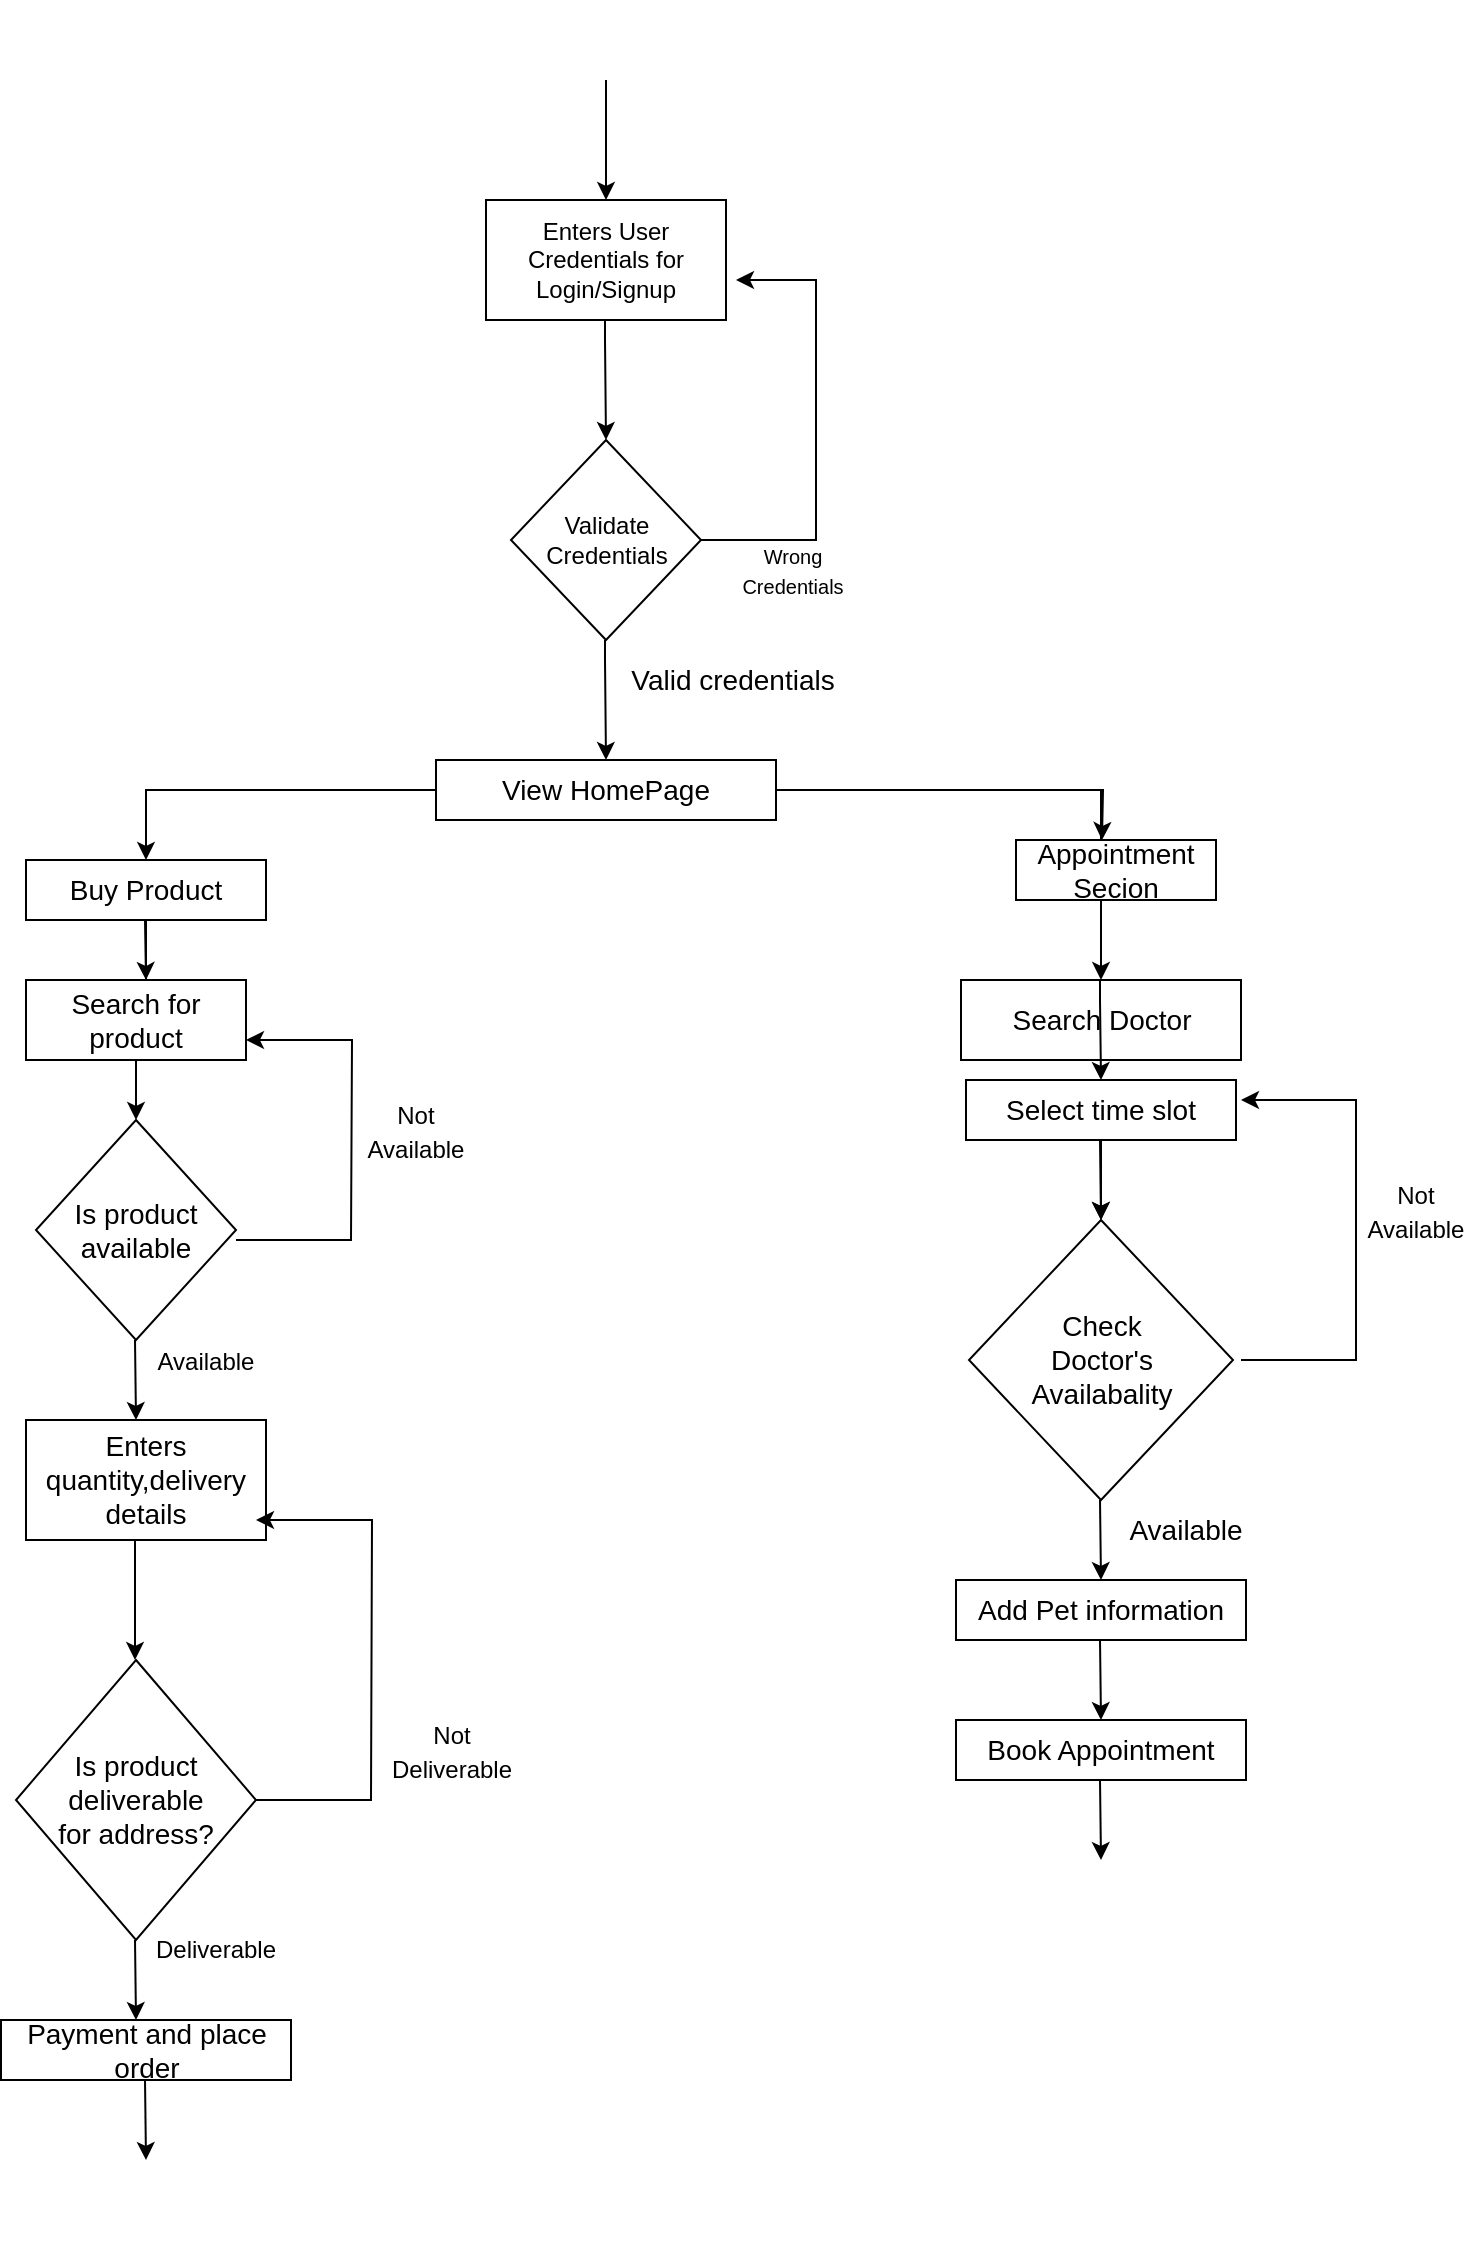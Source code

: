 <mxfile version="15.9.4" type="github">
  <diagram id="dZjqcPs-gwaTEHIOecjV" name="Page-1">
    <mxGraphModel dx="1041" dy="437" grid="1" gridSize="10" guides="1" tooltips="1" connect="1" arrows="1" fold="1" page="1" pageScale="1" pageWidth="850" pageHeight="1100" math="0" shadow="0">
      <root>
        <mxCell id="0" />
        <mxCell id="1" parent="0" />
        <mxCell id="6ge-q-GDThWXUt3xkh55-2" value="Enters User Credentials for Login/Signup" style="rounded=0;whiteSpace=wrap;html=1;" vertex="1" parent="1">
          <mxGeometry x="335" y="160" width="120" height="60" as="geometry" />
        </mxCell>
        <mxCell id="6ge-q-GDThWXUt3xkh55-3" value="" style="endArrow=classic;html=1;rounded=0;entryX=0.5;entryY=0;entryDx=0;entryDy=0;" edge="1" parent="1" target="6ge-q-GDThWXUt3xkh55-2">
          <mxGeometry width="50" height="50" relative="1" as="geometry">
            <mxPoint x="395" y="100" as="sourcePoint" />
            <mxPoint x="520" y="70" as="targetPoint" />
            <Array as="points">
              <mxPoint x="395" y="120" />
              <mxPoint x="395" y="130" />
            </Array>
          </mxGeometry>
        </mxCell>
        <mxCell id="6ge-q-GDThWXUt3xkh55-4" value="" style="endArrow=classic;html=1;rounded=0;exitX=0.5;exitY=1;exitDx=0;exitDy=0;" edge="1" parent="1">
          <mxGeometry width="50" height="50" relative="1" as="geometry">
            <mxPoint x="394.5" y="230" as="sourcePoint" />
            <mxPoint x="395" y="280" as="targetPoint" />
            <Array as="points">
              <mxPoint x="394.5" y="220" />
              <mxPoint x="394.5" y="230" />
            </Array>
          </mxGeometry>
        </mxCell>
        <mxCell id="6ge-q-GDThWXUt3xkh55-5" value="&lt;div&gt;Validate&lt;/div&gt;&lt;div&gt;Credentials&lt;br&gt;&lt;/div&gt;" style="rhombus;whiteSpace=wrap;html=1;" vertex="1" parent="1">
          <mxGeometry x="347.5" y="280" width="95" height="100" as="geometry" />
        </mxCell>
        <mxCell id="6ge-q-GDThWXUt3xkh55-9" value="&lt;div&gt;&lt;font style=&quot;font-size: 10px&quot;&gt;Wrong&lt;/font&gt;&lt;/div&gt;&lt;div&gt;&lt;font style=&quot;font-size: 10px&quot;&gt;Credentials&lt;br&gt;&lt;/font&gt;&lt;/div&gt;" style="text;html=1;align=center;verticalAlign=middle;resizable=0;points=[];autosize=1;strokeColor=none;fillColor=none;" vertex="1" parent="1">
          <mxGeometry x="452.5" y="325" width="70" height="40" as="geometry" />
        </mxCell>
        <mxCell id="6ge-q-GDThWXUt3xkh55-10" value="" style="endArrow=classic;html=1;rounded=0;exitX=0.5;exitY=1;exitDx=0;exitDy=0;" edge="1" parent="1">
          <mxGeometry width="50" height="50" relative="1" as="geometry">
            <mxPoint x="394.5" y="390" as="sourcePoint" />
            <mxPoint x="395" y="440" as="targetPoint" />
            <Array as="points">
              <mxPoint x="394.5" y="380" />
              <mxPoint x="394.5" y="390" />
            </Array>
          </mxGeometry>
        </mxCell>
        <mxCell id="6ge-q-GDThWXUt3xkh55-25" value="" style="edgeStyle=orthogonalEdgeStyle;rounded=0;orthogonalLoop=1;jettySize=auto;html=1;fontSize=14;" edge="1" parent="1" source="6ge-q-GDThWXUt3xkh55-11" target="6ge-q-GDThWXUt3xkh55-13">
          <mxGeometry relative="1" as="geometry" />
        </mxCell>
        <mxCell id="6ge-q-GDThWXUt3xkh55-26" value="" style="edgeStyle=orthogonalEdgeStyle;rounded=0;orthogonalLoop=1;jettySize=auto;html=1;fontSize=14;" edge="1" parent="1" source="6ge-q-GDThWXUt3xkh55-11">
          <mxGeometry relative="1" as="geometry">
            <mxPoint x="643" y="480" as="targetPoint" />
          </mxGeometry>
        </mxCell>
        <mxCell id="6ge-q-GDThWXUt3xkh55-11" value="&lt;font style=&quot;font-size: 14px&quot;&gt;View HomePage&lt;/font&gt;" style="rounded=0;whiteSpace=wrap;html=1;fontSize=10;" vertex="1" parent="1">
          <mxGeometry x="310" y="440" width="170" height="30" as="geometry" />
        </mxCell>
        <mxCell id="6ge-q-GDThWXUt3xkh55-13" value="Search Doctor" style="rounded=0;whiteSpace=wrap;html=1;fontSize=14;" vertex="1" parent="1">
          <mxGeometry x="572.5" y="550" width="140" height="40" as="geometry" />
        </mxCell>
        <mxCell id="6ge-q-GDThWXUt3xkh55-14" value="" style="endArrow=classic;html=1;rounded=0;exitX=0.5;exitY=1;exitDx=0;exitDy=0;" edge="1" parent="1">
          <mxGeometry width="50" height="50" relative="1" as="geometry">
            <mxPoint x="642" y="560" as="sourcePoint" />
            <mxPoint x="642.5" y="600" as="targetPoint" />
            <Array as="points">
              <mxPoint x="642" y="550" />
              <mxPoint x="642" y="560" />
            </Array>
          </mxGeometry>
        </mxCell>
        <mxCell id="6ge-q-GDThWXUt3xkh55-16" value="&lt;div&gt;Check&lt;/div&gt;&lt;div&gt;Doctor&#39;s&lt;/div&gt;&lt;div&gt;Availabality&lt;br&gt;&lt;/div&gt;" style="rhombus;whiteSpace=wrap;html=1;fontSize=14;" vertex="1" parent="1">
          <mxGeometry x="576.5" y="670" width="132" height="140" as="geometry" />
        </mxCell>
        <mxCell id="6ge-q-GDThWXUt3xkh55-17" value="" style="endArrow=classic;html=1;rounded=0;" edge="1" parent="1">
          <mxGeometry width="50" height="50" relative="1" as="geometry">
            <mxPoint x="442.5" y="330" as="sourcePoint" />
            <mxPoint x="460" y="200" as="targetPoint" />
            <Array as="points">
              <mxPoint x="500" y="330" />
              <mxPoint x="500" y="200" />
            </Array>
          </mxGeometry>
        </mxCell>
        <mxCell id="6ge-q-GDThWXUt3xkh55-18" value="" style="endArrow=classic;html=1;rounded=0;" edge="1" parent="1">
          <mxGeometry width="50" height="50" relative="1" as="geometry">
            <mxPoint x="712.5" y="740" as="sourcePoint" />
            <mxPoint x="712.5" y="610" as="targetPoint" />
            <Array as="points">
              <mxPoint x="770" y="740" />
              <mxPoint x="770" y="610" />
            </Array>
          </mxGeometry>
        </mxCell>
        <mxCell id="6ge-q-GDThWXUt3xkh55-19" value="Add Pet information" style="rounded=0;whiteSpace=wrap;html=1;fontSize=14;" vertex="1" parent="1">
          <mxGeometry x="570" y="850" width="145" height="30" as="geometry" />
        </mxCell>
        <mxCell id="6ge-q-GDThWXUt3xkh55-42" value="" style="edgeStyle=orthogonalEdgeStyle;rounded=0;orthogonalLoop=1;jettySize=auto;html=1;fontSize=14;" edge="1" parent="1" source="6ge-q-GDThWXUt3xkh55-20" target="6ge-q-GDThWXUt3xkh55-16">
          <mxGeometry relative="1" as="geometry" />
        </mxCell>
        <mxCell id="6ge-q-GDThWXUt3xkh55-20" value="Select time slot" style="rounded=0;whiteSpace=wrap;html=1;fontSize=14;" vertex="1" parent="1">
          <mxGeometry x="575" y="600" width="135" height="30" as="geometry" />
        </mxCell>
        <mxCell id="6ge-q-GDThWXUt3xkh55-22" value="" style="endArrow=classic;html=1;rounded=0;exitX=0.5;exitY=1;exitDx=0;exitDy=0;" edge="1" parent="1">
          <mxGeometry width="50" height="50" relative="1" as="geometry">
            <mxPoint x="642" y="630" as="sourcePoint" />
            <mxPoint x="642.5" y="670" as="targetPoint" />
            <Array as="points" />
          </mxGeometry>
        </mxCell>
        <mxCell id="6ge-q-GDThWXUt3xkh55-23" value="&lt;div&gt;&lt;font style=&quot;font-size: 12px&quot;&gt;Not&lt;/font&gt;&lt;/div&gt;&lt;div&gt;&lt;font style=&quot;font-size: 12px&quot;&gt;Deliverable&lt;/font&gt;&lt;br&gt;&lt;/div&gt;" style="text;html=1;strokeColor=none;fillColor=none;align=center;verticalAlign=middle;whiteSpace=wrap;rounded=0;fontSize=14;" vertex="1" parent="1">
          <mxGeometry x="287.5" y="920" width="60" height="30" as="geometry" />
        </mxCell>
        <mxCell id="6ge-q-GDThWXUt3xkh55-24" value="" style="endArrow=classic;html=1;rounded=0;exitX=0.5;exitY=1;exitDx=0;exitDy=0;" edge="1" parent="1">
          <mxGeometry width="50" height="50" relative="1" as="geometry">
            <mxPoint x="642" y="810" as="sourcePoint" />
            <mxPoint x="642.5" y="850" as="targetPoint" />
            <Array as="points" />
          </mxGeometry>
        </mxCell>
        <mxCell id="6ge-q-GDThWXUt3xkh55-29" value="&lt;div&gt;Appointment&lt;/div&gt;&lt;div&gt;Secion&lt;br&gt;&lt;/div&gt;" style="rounded=0;whiteSpace=wrap;html=1;fontSize=14;" vertex="1" parent="1">
          <mxGeometry x="600" y="480" width="100" height="30" as="geometry" />
        </mxCell>
        <mxCell id="6ge-q-GDThWXUt3xkh55-30" value="Book Appointment" style="rounded=0;whiteSpace=wrap;html=1;fontSize=14;" vertex="1" parent="1">
          <mxGeometry x="570" y="920" width="145" height="30" as="geometry" />
        </mxCell>
        <mxCell id="6ge-q-GDThWXUt3xkh55-31" value="" style="endArrow=classic;html=1;rounded=0;exitX=0.5;exitY=1;exitDx=0;exitDy=0;" edge="1" parent="1">
          <mxGeometry width="50" height="50" relative="1" as="geometry">
            <mxPoint x="642" y="880" as="sourcePoint" />
            <mxPoint x="642.5" y="920" as="targetPoint" />
            <Array as="points" />
          </mxGeometry>
        </mxCell>
        <mxCell id="6ge-q-GDThWXUt3xkh55-34" value="" style="endArrow=classic;html=1;rounded=0;exitX=0.5;exitY=1;exitDx=0;exitDy=0;" edge="1" parent="1">
          <mxGeometry width="50" height="50" relative="1" as="geometry">
            <mxPoint x="642" y="950" as="sourcePoint" />
            <mxPoint x="642.5" y="990" as="targetPoint" />
            <Array as="points" />
          </mxGeometry>
        </mxCell>
        <mxCell id="6ge-q-GDThWXUt3xkh55-36" value="" style="shape=image;html=1;verticalAlign=top;verticalLabelPosition=bottom;labelBackgroundColor=#ffffff;imageAspect=0;aspect=fixed;image=https://cdn4.iconfinder.com/data/icons/ionicons/512/icon-ios7-circle-filled-128.png" vertex="1" parent="1">
          <mxGeometry x="622.5" y="990" width="40" height="40" as="geometry" />
        </mxCell>
        <mxCell id="6ge-q-GDThWXUt3xkh55-37" value="" style="shape=image;html=1;verticalAlign=top;verticalLabelPosition=bottom;labelBackgroundColor=#ffffff;imageAspect=0;aspect=fixed;image=https://cdn4.iconfinder.com/data/icons/essential-app-2/16/record-round-circle-dot-128.png;fontSize=14;" vertex="1" parent="1">
          <mxGeometry x="376" y="60" width="38" height="38" as="geometry" />
        </mxCell>
        <mxCell id="6ge-q-GDThWXUt3xkh55-39" value="" style="endArrow=classic;html=1;rounded=0;fontSize=14;" edge="1" parent="1" source="6ge-q-GDThWXUt3xkh55-11">
          <mxGeometry width="50" height="50" relative="1" as="geometry">
            <mxPoint x="235" y="454.5" as="sourcePoint" />
            <mxPoint x="165" y="490" as="targetPoint" />
            <Array as="points">
              <mxPoint x="165" y="455" />
            </Array>
          </mxGeometry>
        </mxCell>
        <mxCell id="6ge-q-GDThWXUt3xkh55-47" value="" style="edgeStyle=orthogonalEdgeStyle;rounded=0;orthogonalLoop=1;jettySize=auto;html=1;fontSize=14;" edge="1" parent="1" source="6ge-q-GDThWXUt3xkh55-40" target="6ge-q-GDThWXUt3xkh55-46">
          <mxGeometry relative="1" as="geometry" />
        </mxCell>
        <mxCell id="6ge-q-GDThWXUt3xkh55-40" value="Buy Product" style="rounded=0;whiteSpace=wrap;html=1;fontSize=14;" vertex="1" parent="1">
          <mxGeometry x="105" y="490" width="120" height="30" as="geometry" />
        </mxCell>
        <mxCell id="6ge-q-GDThWXUt3xkh55-43" value="" style="endArrow=classic;html=1;rounded=0;exitX=0.5;exitY=1;exitDx=0;exitDy=0;" edge="1" parent="1">
          <mxGeometry width="50" height="50" relative="1" as="geometry">
            <mxPoint x="164.5" y="520" as="sourcePoint" />
            <mxPoint x="165" y="550" as="targetPoint" />
            <Array as="points" />
          </mxGeometry>
        </mxCell>
        <mxCell id="6ge-q-GDThWXUt3xkh55-44" value="Search for product" style="rounded=0;whiteSpace=wrap;html=1;fontSize=14;" vertex="1" parent="1">
          <mxGeometry x="105" y="550" width="110" height="40" as="geometry" />
        </mxCell>
        <mxCell id="6ge-q-GDThWXUt3xkh55-46" value="&lt;div&gt;Is product &lt;br&gt;&lt;/div&gt;&lt;div&gt;available&lt;br&gt;&lt;/div&gt;" style="rhombus;whiteSpace=wrap;html=1;fontSize=14;" vertex="1" parent="1">
          <mxGeometry x="110" y="620" width="100" height="110" as="geometry" />
        </mxCell>
        <mxCell id="6ge-q-GDThWXUt3xkh55-48" value="" style="endArrow=classic;html=1;rounded=0;entryX=1;entryY=0.75;entryDx=0;entryDy=0;" edge="1" parent="1" target="6ge-q-GDThWXUt3xkh55-44">
          <mxGeometry width="50" height="50" relative="1" as="geometry">
            <mxPoint x="210" y="680" as="sourcePoint" />
            <mxPoint x="210" y="550" as="targetPoint" />
            <Array as="points">
              <mxPoint x="267.5" y="680" />
              <mxPoint x="268" y="580" />
            </Array>
          </mxGeometry>
        </mxCell>
        <mxCell id="6ge-q-GDThWXUt3xkh55-49" value="&lt;div&gt;&lt;font style=&quot;font-size: 12px&quot;&gt;Not&lt;/font&gt;&lt;/div&gt;&lt;div&gt;&lt;font style=&quot;font-size: 12px&quot;&gt;Available&lt;br&gt;&lt;/font&gt;&lt;/div&gt;" style="text;html=1;strokeColor=none;fillColor=none;align=center;verticalAlign=middle;whiteSpace=wrap;rounded=0;fontSize=14;" vertex="1" parent="1">
          <mxGeometry x="270" y="610" width="60" height="30" as="geometry" />
        </mxCell>
        <mxCell id="6ge-q-GDThWXUt3xkh55-50" value="Enters quantity,delivery details" style="rounded=0;whiteSpace=wrap;html=1;fontSize=14;" vertex="1" parent="1">
          <mxGeometry x="105" y="770" width="120" height="60" as="geometry" />
        </mxCell>
        <mxCell id="6ge-q-GDThWXUt3xkh55-54" value="" style="endArrow=classic;html=1;rounded=0;exitX=0.5;exitY=1;exitDx=0;exitDy=0;" edge="1" parent="1">
          <mxGeometry width="50" height="50" relative="1" as="geometry">
            <mxPoint x="159.5" y="730" as="sourcePoint" />
            <mxPoint x="160" y="770" as="targetPoint" />
            <Array as="points" />
          </mxGeometry>
        </mxCell>
        <mxCell id="6ge-q-GDThWXUt3xkh55-55" value="&lt;div&gt;Is product &lt;br&gt;&lt;/div&gt;&lt;div&gt;deliverable&lt;/div&gt;&lt;div&gt;for address?&lt;br&gt;&lt;/div&gt;" style="rhombus;whiteSpace=wrap;html=1;fontSize=14;" vertex="1" parent="1">
          <mxGeometry x="100" y="890" width="120" height="140" as="geometry" />
        </mxCell>
        <mxCell id="6ge-q-GDThWXUt3xkh55-57" value="" style="endArrow=classic;html=1;rounded=0;fontSize=14;" edge="1" parent="1">
          <mxGeometry width="50" height="50" relative="1" as="geometry">
            <mxPoint x="159.5" y="830" as="sourcePoint" />
            <mxPoint x="159.5" y="890" as="targetPoint" />
          </mxGeometry>
        </mxCell>
        <mxCell id="6ge-q-GDThWXUt3xkh55-58" value="" style="endArrow=classic;html=1;rounded=0;" edge="1" parent="1">
          <mxGeometry width="50" height="50" relative="1" as="geometry">
            <mxPoint x="220" y="960" as="sourcePoint" />
            <mxPoint x="220" y="820" as="targetPoint" />
            <Array as="points">
              <mxPoint x="277.5" y="960" />
              <mxPoint x="278" y="820" />
            </Array>
          </mxGeometry>
        </mxCell>
        <mxCell id="6ge-q-GDThWXUt3xkh55-59" value="Payment and place order" style="rounded=0;whiteSpace=wrap;html=1;fontSize=14;" vertex="1" parent="1">
          <mxGeometry x="92.5" y="1070" width="145" height="30" as="geometry" />
        </mxCell>
        <mxCell id="6ge-q-GDThWXUt3xkh55-60" value="" style="endArrow=classic;html=1;rounded=0;exitX=0.5;exitY=1;exitDx=0;exitDy=0;" edge="1" parent="1">
          <mxGeometry width="50" height="50" relative="1" as="geometry">
            <mxPoint x="164.5" y="1100" as="sourcePoint" />
            <mxPoint x="165" y="1140" as="targetPoint" />
            <Array as="points" />
          </mxGeometry>
        </mxCell>
        <mxCell id="6ge-q-GDThWXUt3xkh55-61" value="" style="shape=image;html=1;verticalAlign=top;verticalLabelPosition=bottom;labelBackgroundColor=#ffffff;imageAspect=0;aspect=fixed;image=https://cdn4.iconfinder.com/data/icons/ionicons/512/icon-ios7-circle-filled-128.png" vertex="1" parent="1">
          <mxGeometry x="145" y="1140" width="40" height="40" as="geometry" />
        </mxCell>
        <mxCell id="6ge-q-GDThWXUt3xkh55-62" value="" style="endArrow=classic;html=1;rounded=0;exitX=0.5;exitY=1;exitDx=0;exitDy=0;" edge="1" parent="1">
          <mxGeometry width="50" height="50" relative="1" as="geometry">
            <mxPoint x="159.5" y="1030" as="sourcePoint" />
            <mxPoint x="160" y="1070" as="targetPoint" />
            <Array as="points" />
          </mxGeometry>
        </mxCell>
        <mxCell id="6ge-q-GDThWXUt3xkh55-64" value="Valid credentials" style="text;html=1;align=center;verticalAlign=middle;resizable=0;points=[];autosize=1;strokeColor=none;fillColor=none;fontSize=14;" vertex="1" parent="1">
          <mxGeometry x="392.5" y="390" width="130" height="20" as="geometry" />
        </mxCell>
        <mxCell id="6ge-q-GDThWXUt3xkh55-65" value="&lt;div&gt;&lt;font style=&quot;font-size: 12px&quot;&gt;Not&lt;/font&gt;&lt;/div&gt;&lt;div&gt;&lt;font style=&quot;font-size: 12px&quot;&gt;Available&lt;br&gt;&lt;/font&gt;&lt;/div&gt;" style="text;html=1;strokeColor=none;fillColor=none;align=center;verticalAlign=middle;whiteSpace=wrap;rounded=0;fontSize=14;" vertex="1" parent="1">
          <mxGeometry x="770" y="650" width="60" height="30" as="geometry" />
        </mxCell>
        <mxCell id="6ge-q-GDThWXUt3xkh55-66" value="&lt;div&gt;Available&lt;br&gt;&lt;/div&gt;" style="text;html=1;strokeColor=none;fillColor=none;align=center;verticalAlign=middle;whiteSpace=wrap;rounded=0;fontSize=14;" vertex="1" parent="1">
          <mxGeometry x="655" y="810" width="60" height="30" as="geometry" />
        </mxCell>
        <mxCell id="6ge-q-GDThWXUt3xkh55-67" value="&lt;font style=&quot;font-size: 12px&quot;&gt;Available&lt;/font&gt;" style="text;html=1;strokeColor=none;fillColor=none;align=center;verticalAlign=middle;whiteSpace=wrap;rounded=0;fontSize=14;" vertex="1" parent="1">
          <mxGeometry x="165" y="725" width="60" height="30" as="geometry" />
        </mxCell>
        <mxCell id="6ge-q-GDThWXUt3xkh55-68" value="Deliverable" style="text;html=1;strokeColor=none;fillColor=none;align=center;verticalAlign=middle;whiteSpace=wrap;rounded=0;fontSize=12;" vertex="1" parent="1">
          <mxGeometry x="170" y="1020" width="60" height="30" as="geometry" />
        </mxCell>
      </root>
    </mxGraphModel>
  </diagram>
</mxfile>
